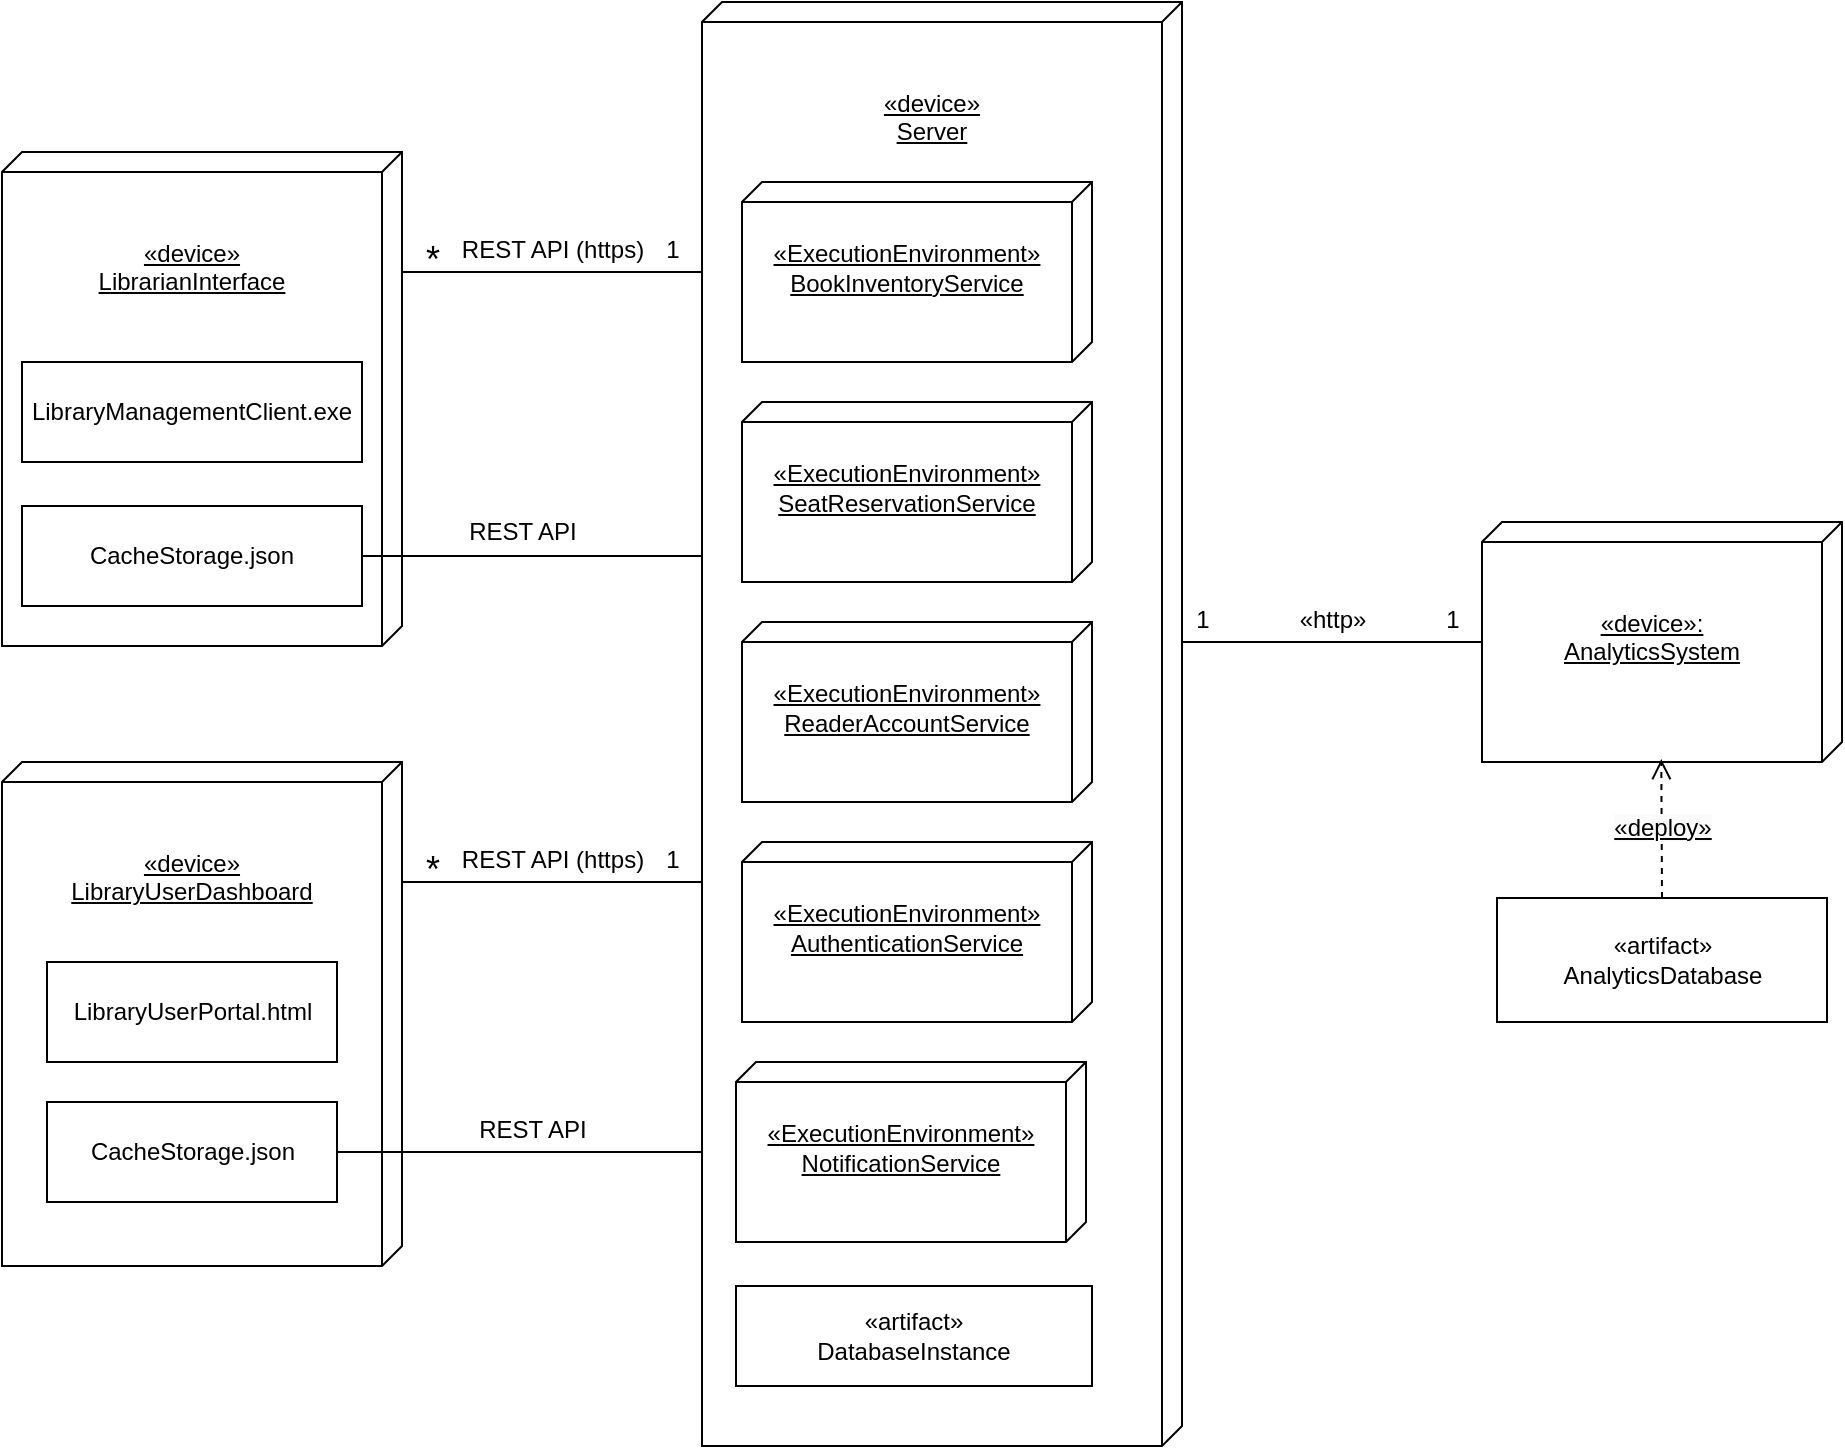<mxfile version="24.7.17" pages="2">
  <diagram name="Deployment" id="pINQiqYsl1FKt31ubT8U">
    <mxGraphModel dx="1327" dy="808" grid="1" gridSize="10" guides="1" tooltips="1" connect="1" arrows="1" fold="1" page="1" pageScale="1" pageWidth="1169" pageHeight="827" math="0" shadow="0">
      <root>
        <mxCell id="0" />
        <mxCell id="1" parent="0" />
        <mxCell id="fn9CwPAERqVmxTf8U_Xu-1" value="&lt;div&gt;&lt;br&gt;&lt;/div&gt;&lt;div&gt;&lt;br&gt;&lt;/div&gt;«device»&lt;div&gt;LibrarianInterface&lt;br&gt;&lt;/div&gt;" style="verticalAlign=top;align=center;spacingTop=8;spacingLeft=2;spacingRight=12;shape=cube;size=10;direction=south;fontStyle=4;html=1;whiteSpace=wrap;" vertex="1" parent="1">
          <mxGeometry x="130" y="133" width="200" height="247" as="geometry" />
        </mxCell>
        <mxCell id="fn9CwPAERqVmxTf8U_Xu-2" value="&lt;div&gt;&lt;br&gt;&lt;/div&gt;&lt;div&gt;&lt;br&gt;&lt;/div&gt;«device»&lt;div&gt;Server&lt;/div&gt;" style="verticalAlign=top;align=center;spacingTop=8;spacingLeft=2;spacingRight=12;shape=cube;size=10;direction=south;fontStyle=4;html=1;whiteSpace=wrap;" vertex="1" parent="1">
          <mxGeometry x="480" y="58" width="240" height="722" as="geometry" />
        </mxCell>
        <mxCell id="fn9CwPAERqVmxTf8U_Xu-3" value="&lt;div&gt;&lt;br&gt;&lt;/div&gt;&lt;div&gt;&lt;span style=&quot;background-color: initial;&quot;&gt;«&lt;/span&gt;&lt;span style=&quot;background-color: initial;&quot;&gt;ExecutionEnvironment&lt;/span&gt;&lt;span style=&quot;background-color: initial;&quot;&gt;»&lt;/span&gt;&lt;br&gt;&lt;/div&gt;&lt;div&gt;BookInventoryService&lt;br&gt;&lt;/div&gt;" style="verticalAlign=top;align=center;spacingTop=8;spacingLeft=2;spacingRight=12;shape=cube;size=10;direction=south;fontStyle=4;html=1;whiteSpace=wrap;" vertex="1" parent="1">
          <mxGeometry x="500" y="148" width="175" height="90" as="geometry" />
        </mxCell>
        <mxCell id="fn9CwPAERqVmxTf8U_Xu-4" value="&lt;div&gt;&lt;br&gt;&lt;/div&gt;&lt;div&gt;&lt;span style=&quot;background-color: initial;&quot;&gt;«&lt;/span&gt;ExecutionEnvironment&lt;span style=&quot;background-color: initial;&quot;&gt;»&lt;/span&gt;&lt;/div&gt;&lt;div&gt;SeatReservationService&lt;br&gt;&lt;/div&gt;" style="verticalAlign=top;align=center;spacingTop=8;spacingLeft=2;spacingRight=12;shape=cube;size=10;direction=south;fontStyle=4;html=1;whiteSpace=wrap;" vertex="1" parent="1">
          <mxGeometry x="500" y="258" width="175" height="90" as="geometry" />
        </mxCell>
        <mxCell id="fn9CwPAERqVmxTf8U_Xu-5" value="&lt;div&gt;&lt;br&gt;&lt;/div&gt;&lt;div&gt;&lt;span style=&quot;background-color: initial;&quot;&gt;«&lt;/span&gt;ExecutionEnvironment&lt;span style=&quot;background-color: initial;&quot;&gt;»&lt;/span&gt;&lt;/div&gt;&lt;div&gt;ReaderAccountService&lt;br&gt;&lt;/div&gt;" style="verticalAlign=top;align=center;spacingTop=8;spacingLeft=2;spacingRight=12;shape=cube;size=10;direction=south;fontStyle=4;html=1;whiteSpace=wrap;" vertex="1" parent="1">
          <mxGeometry x="500" y="368" width="175" height="90" as="geometry" />
        </mxCell>
        <mxCell id="fn9CwPAERqVmxTf8U_Xu-6" value="&lt;div&gt;&lt;br&gt;&lt;/div&gt;&lt;div&gt;&lt;br&gt;&lt;/div&gt;«device»:&lt;div&gt;AnalyticsSystem&lt;br&gt;&lt;/div&gt;" style="verticalAlign=top;align=center;spacingTop=8;spacingLeft=2;spacingRight=12;shape=cube;size=10;direction=south;fontStyle=4;html=1;whiteSpace=wrap;" vertex="1" parent="1">
          <mxGeometry x="870" y="318" width="180" height="120" as="geometry" />
        </mxCell>
        <mxCell id="fn9CwPAERqVmxTf8U_Xu-8" value="" style="line;strokeWidth=1;fillColor=none;align=left;verticalAlign=middle;spacingTop=-1;spacingLeft=3;spacingRight=3;rotatable=0;labelPosition=right;points=[];portConstraint=eastwest;strokeColor=inherit;" vertex="1" parent="1">
          <mxGeometry x="720" y="374" width="150" height="8" as="geometry" />
        </mxCell>
        <mxCell id="fn9CwPAERqVmxTf8U_Xu-9" value="&lt;span style=&quot;text-wrap: wrap;&quot;&gt;«&lt;/span&gt;http&lt;span style=&quot;text-wrap: wrap;&quot;&gt;»&lt;/span&gt;" style="text;html=1;align=center;verticalAlign=middle;resizable=0;points=[];autosize=1;strokeColor=none;fillColor=none;" vertex="1" parent="1">
          <mxGeometry x="765" y="352" width="60" height="30" as="geometry" />
        </mxCell>
        <mxCell id="fn9CwPAERqVmxTf8U_Xu-10" value="" style="line;strokeWidth=1;fillColor=none;align=left;verticalAlign=middle;spacingTop=-1;spacingLeft=3;spacingRight=3;rotatable=0;labelPosition=right;points=[];portConstraint=eastwest;strokeColor=inherit;" vertex="1" parent="1">
          <mxGeometry x="330" y="189" width="150" height="8" as="geometry" />
        </mxCell>
        <mxCell id="fn9CwPAERqVmxTf8U_Xu-11" value="REST API (https)" style="text;html=1;align=center;verticalAlign=middle;resizable=0;points=[];autosize=1;strokeColor=none;fillColor=none;" vertex="1" parent="1">
          <mxGeometry x="350" y="167" width="110" height="30" as="geometry" />
        </mxCell>
        <mxCell id="fn9CwPAERqVmxTf8U_Xu-12" value="&lt;font style=&quot;font-size: 18px;&quot;&gt;*&lt;/font&gt;" style="text;html=1;align=center;verticalAlign=middle;resizable=0;points=[];autosize=1;strokeColor=none;fillColor=none;" vertex="1" parent="1">
          <mxGeometry x="330" y="167" width="30" height="40" as="geometry" />
        </mxCell>
        <mxCell id="fn9CwPAERqVmxTf8U_Xu-13" value="1" style="text;html=1;align=center;verticalAlign=middle;resizable=0;points=[];autosize=1;strokeColor=none;fillColor=none;" vertex="1" parent="1">
          <mxGeometry x="450" y="167" width="30" height="30" as="geometry" />
        </mxCell>
        <mxCell id="fn9CwPAERqVmxTf8U_Xu-14" value="1" style="text;html=1;align=center;verticalAlign=middle;resizable=0;points=[];autosize=1;strokeColor=none;fillColor=none;" vertex="1" parent="1">
          <mxGeometry x="715" y="352" width="30" height="30" as="geometry" />
        </mxCell>
        <mxCell id="fn9CwPAERqVmxTf8U_Xu-15" value="1" style="text;html=1;align=center;verticalAlign=middle;resizable=0;points=[];autosize=1;strokeColor=none;fillColor=none;" vertex="1" parent="1">
          <mxGeometry x="840" y="352" width="30" height="30" as="geometry" />
        </mxCell>
        <mxCell id="fn9CwPAERqVmxTf8U_Xu-16" value="&lt;div&gt;&lt;br&gt;&lt;/div&gt;&lt;div&gt;&lt;br&gt;&lt;/div&gt;«device»&lt;div&gt;LibraryUserDashboard&lt;br&gt;&lt;/div&gt;" style="verticalAlign=top;align=center;spacingTop=8;spacingLeft=2;spacingRight=12;shape=cube;size=10;direction=south;fontStyle=4;html=1;whiteSpace=wrap;" vertex="1" parent="1">
          <mxGeometry x="130" y="438" width="200" height="252" as="geometry" />
        </mxCell>
        <mxCell id="fn9CwPAERqVmxTf8U_Xu-17" value="" style="line;strokeWidth=1;fillColor=none;align=left;verticalAlign=middle;spacingTop=-1;spacingLeft=3;spacingRight=3;rotatable=0;labelPosition=right;points=[];portConstraint=eastwest;strokeColor=inherit;" vertex="1" parent="1">
          <mxGeometry x="330" y="494" width="150" height="8" as="geometry" />
        </mxCell>
        <mxCell id="fn9CwPAERqVmxTf8U_Xu-18" value="REST API (https)" style="text;html=1;align=center;verticalAlign=middle;resizable=0;points=[];autosize=1;strokeColor=none;fillColor=none;" vertex="1" parent="1">
          <mxGeometry x="350" y="472" width="110" height="30" as="geometry" />
        </mxCell>
        <mxCell id="fn9CwPAERqVmxTf8U_Xu-19" value="&lt;font style=&quot;font-size: 18px;&quot;&gt;*&lt;/font&gt;" style="text;html=1;align=center;verticalAlign=middle;resizable=0;points=[];autosize=1;strokeColor=none;fillColor=none;" vertex="1" parent="1">
          <mxGeometry x="330" y="472" width="30" height="40" as="geometry" />
        </mxCell>
        <mxCell id="fn9CwPAERqVmxTf8U_Xu-20" value="1" style="text;html=1;align=center;verticalAlign=middle;resizable=0;points=[];autosize=1;strokeColor=none;fillColor=none;" vertex="1" parent="1">
          <mxGeometry x="450" y="472" width="30" height="30" as="geometry" />
        </mxCell>
        <mxCell id="fn9CwPAERqVmxTf8U_Xu-21" value="&lt;div&gt;&lt;br&gt;&lt;/div&gt;&lt;div&gt;&lt;span style=&quot;background-color: initial;&quot;&gt;«&lt;/span&gt;ExecutionEnvironment&lt;span style=&quot;background-color: initial;&quot;&gt;»&lt;/span&gt;&lt;/div&gt;&lt;div&gt;AuthenticationService&lt;br&gt;&lt;/div&gt;" style="verticalAlign=top;align=center;spacingTop=8;spacingLeft=2;spacingRight=12;shape=cube;size=10;direction=south;fontStyle=4;html=1;whiteSpace=wrap;" vertex="1" parent="1">
          <mxGeometry x="500" y="478" width="175" height="90" as="geometry" />
        </mxCell>
        <mxCell id="fn9CwPAERqVmxTf8U_Xu-22" value="&lt;div&gt;&lt;br&gt;&lt;/div&gt;&lt;div&gt;&lt;span style=&quot;background-color: initial;&quot;&gt;«&lt;/span&gt;ExecutionEnvironment&lt;span style=&quot;background-color: initial;&quot;&gt;»&lt;/span&gt;&lt;/div&gt;&lt;div&gt;NotificationService&lt;br&gt;&lt;/div&gt;" style="verticalAlign=top;align=center;spacingTop=8;spacingLeft=2;spacingRight=12;shape=cube;size=10;direction=south;fontStyle=4;html=1;whiteSpace=wrap;" vertex="1" parent="1">
          <mxGeometry x="497" y="588" width="175" height="90" as="geometry" />
        </mxCell>
        <mxCell id="fn9CwPAERqVmxTf8U_Xu-23" value="LibraryUserPortal.html" style="html=1;whiteSpace=wrap;" vertex="1" parent="1">
          <mxGeometry x="152.5" y="538" width="145" height="50" as="geometry" />
        </mxCell>
        <mxCell id="fn9CwPAERqVmxTf8U_Xu-24" value="LibraryManagementClient.exe" style="html=1;whiteSpace=wrap;" vertex="1" parent="1">
          <mxGeometry x="140" y="238" width="170" height="50" as="geometry" />
        </mxCell>
        <mxCell id="fn9CwPAERqVmxTf8U_Xu-25" value="«artifact»&lt;div&gt;DatabaseInstance&lt;/div&gt;" style="html=1;whiteSpace=wrap;" vertex="1" parent="1">
          <mxGeometry x="497" y="700" width="178" height="50" as="geometry" />
        </mxCell>
        <mxCell id="fn9CwPAERqVmxTf8U_Xu-26" value="&lt;div style=&quot;&quot;&gt;&lt;span style=&quot;background-color: initial;&quot;&gt;CacheStorage&lt;/span&gt;&lt;span style=&quot;background-color: initial;&quot;&gt;.json&lt;/span&gt;&lt;br&gt;&lt;/div&gt;" style="html=1;whiteSpace=wrap;" vertex="1" parent="1">
          <mxGeometry x="152.5" y="608" width="145" height="50" as="geometry" />
        </mxCell>
        <mxCell id="fn9CwPAERqVmxTf8U_Xu-27" value="&lt;div style=&quot;text-align: start;&quot;&gt;&lt;span style=&quot;background-color: initial; text-align: center;&quot;&gt;CacheStorage&lt;/span&gt;&lt;span style=&quot;background-color: initial;&quot;&gt;.json&lt;/span&gt;&lt;/div&gt;" style="html=1;whiteSpace=wrap;" vertex="1" parent="1">
          <mxGeometry x="140" y="310" width="170" height="50" as="geometry" />
        </mxCell>
        <mxCell id="fn9CwPAERqVmxTf8U_Xu-28" value="" style="line;strokeWidth=1;fillColor=none;align=left;verticalAlign=middle;spacingTop=-1;spacingLeft=3;spacingRight=3;rotatable=0;labelPosition=right;points=[];portConstraint=eastwest;strokeColor=inherit;" vertex="1" parent="1">
          <mxGeometry x="297.5" y="629" width="182.5" height="8" as="geometry" />
        </mxCell>
        <mxCell id="fn9CwPAERqVmxTf8U_Xu-29" value="" style="line;strokeWidth=1;fillColor=none;align=left;verticalAlign=middle;spacingTop=-1;spacingLeft=3;spacingRight=3;rotatable=0;labelPosition=right;points=[];portConstraint=eastwest;strokeColor=inherit;" vertex="1" parent="1">
          <mxGeometry x="310" y="331" width="170" height="8" as="geometry" />
        </mxCell>
        <mxCell id="fn9CwPAERqVmxTf8U_Xu-30" value="REST API" style="text;html=1;align=center;verticalAlign=middle;resizable=0;points=[];autosize=1;strokeColor=none;fillColor=none;" vertex="1" parent="1">
          <mxGeometry x="350" y="308" width="80" height="30" as="geometry" />
        </mxCell>
        <mxCell id="fn9CwPAERqVmxTf8U_Xu-31" value="REST API" style="text;html=1;align=center;verticalAlign=middle;resizable=0;points=[];autosize=1;strokeColor=none;fillColor=none;" vertex="1" parent="1">
          <mxGeometry x="355" y="607" width="80" height="30" as="geometry" />
        </mxCell>
        <mxCell id="fn9CwPAERqVmxTf8U_Xu-32" value="&lt;div style=&quot;&quot;&gt;«artifact»&lt;br&gt;&lt;/div&gt;&lt;div style=&quot;&quot;&gt;AnalyticsDatabase&lt;br&gt;&lt;/div&gt;" style="html=1;whiteSpace=wrap;" vertex="1" parent="1">
          <mxGeometry x="877.5" y="506" width="165" height="62" as="geometry" />
        </mxCell>
        <mxCell id="fn9CwPAERqVmxTf8U_Xu-33" value="&lt;span style=&quot;font-size: 12px; text-wrap: wrap; background-color: rgb(251, 251, 251); text-decoration-line: underline;&quot;&gt;«deploy»&lt;/span&gt;" style="html=1;verticalAlign=bottom;endArrow=open;dashed=1;endSize=8;curved=0;rounded=0;exitX=0.5;exitY=0;exitDx=0;exitDy=0;entryX=0.988;entryY=0.502;entryDx=0;entryDy=0;entryPerimeter=0;" edge="1" parent="1" source="fn9CwPAERqVmxTf8U_Xu-32" target="fn9CwPAERqVmxTf8U_Xu-6">
          <mxGeometry x="-0.251" relative="1" as="geometry">
            <mxPoint x="890" y="450" as="sourcePoint" />
            <mxPoint x="810" y="450" as="targetPoint" />
            <mxPoint as="offset" />
          </mxGeometry>
        </mxCell>
      </root>
    </mxGraphModel>
  </diagram>
  <diagram id="V5Ml0XW5WaBlX_dH4evW" name="Component">
    <mxGraphModel dx="1137" dy="692" grid="1" gridSize="10" guides="1" tooltips="1" connect="1" arrows="1" fold="1" page="1" pageScale="1" pageWidth="1169" pageHeight="827" math="0" shadow="0">
      <root>
        <mxCell id="0" />
        <mxCell id="1" parent="0" />
        <mxCell id="en2-nNBvhGY65yUKxZ8V-1" value="&lt;p style=&quot;margin:0px;margin-top:6px;text-align:center;&quot;&gt;&lt;b&gt;Component&lt;/b&gt;&lt;/p&gt;&lt;p style=&quot;margin:0px;margin-top:6px;text-align:center;&quot;&gt;&lt;b&gt;BookReservation&lt;/b&gt;&lt;/p&gt;&lt;hr size=&quot;1&quot; style=&quot;border-style:solid;&quot;&gt;&lt;p style=&quot;margin:0px;margin-left:8px;&quot;&gt;&lt;br&gt;&lt;/p&gt;" style="align=left;overflow=fill;html=1;dropTarget=0;whiteSpace=wrap;" vertex="1" parent="1">
          <mxGeometry x="160" y="120" width="850" height="580" as="geometry" />
        </mxCell>
        <mxCell id="en2-nNBvhGY65yUKxZ8V-2" value="" style="shape=component;jettyWidth=8;jettyHeight=4;" vertex="1" parent="en2-nNBvhGY65yUKxZ8V-1">
          <mxGeometry x="1" width="20" height="20" relative="1" as="geometry">
            <mxPoint x="-24" y="4" as="offset" />
          </mxGeometry>
        </mxCell>
        <mxCell id="en2-nNBvhGY65yUKxZ8V-3" value="«component»&lt;br&gt;ReservationManagement" style="html=1;dropTarget=0;whiteSpace=wrap;" vertex="1" parent="1">
          <mxGeometry x="230" y="260" width="180" height="90" as="geometry" />
        </mxCell>
        <mxCell id="en2-nNBvhGY65yUKxZ8V-4" value="" style="shape=module;jettyWidth=8;jettyHeight=4;" vertex="1" parent="en2-nNBvhGY65yUKxZ8V-3">
          <mxGeometry x="1" width="20" height="20" relative="1" as="geometry">
            <mxPoint x="-27" y="7" as="offset" />
          </mxGeometry>
        </mxCell>
        <mxCell id="en2-nNBvhGY65yUKxZ8V-5" value="«component»&lt;br&gt;UserManagement" style="html=1;dropTarget=0;whiteSpace=wrap;" vertex="1" parent="1">
          <mxGeometry x="230" y="470" width="180" height="90" as="geometry" />
        </mxCell>
        <mxCell id="en2-nNBvhGY65yUKxZ8V-6" value="" style="shape=module;jettyWidth=8;jettyHeight=4;" vertex="1" parent="en2-nNBvhGY65yUKxZ8V-5">
          <mxGeometry x="1" width="20" height="20" relative="1" as="geometry">
            <mxPoint x="-27" y="7" as="offset" />
          </mxGeometry>
        </mxCell>
        <mxCell id="en2-nNBvhGY65yUKxZ8V-7" value="«component»&lt;br&gt;&lt;span style=&quot;color: rgba(0, 0, 0, 0); font-family: monospace; font-size: 0px; text-align: start; text-wrap: nowrap;&quot;&gt;%3CmxGraphModel%3E%3Croot%3E%3CmxCell%20id%3D%220%22%2F%3E%3CmxCell%20id%3D%221%22%20parent%3D%220%22%2F%3E%3CmxCell%20id%3D%222%22%20value%3D%22%C2%ABcomponent%C2%BB%26lt%3Bbr%26gt%3BReservationManagement%22%20style%3D%22html%3D1%3BdropTarget%3D0%3BwhiteSpace%3Dwrap%3B%22%20vertex%3D%221%22%20parent%3D%221%22%3E%3CmxGeometry%20x%3D%22230%22%20y%3D%22260%22%20width%3D%22180%22%20height%3D%2290%22%20as%3D%22geometry%22%2F%3E%3C%2FmxCell%3E%3CmxCell%20id%3D%223%22%20value%3D%22%22%20style%3D%22shape%3Dmodule%3BjettyWidth%3D8%3BjettyHeight%3D4%3B%22%20vertex%3D%221%22%20parent%3D%222%22%3E%3CmxGeometry%20x%3D%221%22%20width%3D%2220%22%20height%3D%2220%22%20relative%3D%221%22%20as%3D%22geometry%22%3E%3CmxPoint%20x%3D%22-27%22%20y%3D%227%22%20as%3D%22offset%22%2F%3E%3C%2FmxGeometry%3E%3C%2FmxCell%3E%3C%2Froot%3E%3C%2FmxGraphModel%3E&lt;/span&gt;Catalog" style="html=1;dropTarget=0;whiteSpace=wrap;" vertex="1" parent="1">
          <mxGeometry x="510" y="260" width="180" height="90" as="geometry" />
        </mxCell>
        <mxCell id="en2-nNBvhGY65yUKxZ8V-8" value="" style="shape=module;jettyWidth=8;jettyHeight=4;" vertex="1" parent="en2-nNBvhGY65yUKxZ8V-7">
          <mxGeometry x="1" width="20" height="20" relative="1" as="geometry">
            <mxPoint x="-27" y="7" as="offset" />
          </mxGeometry>
        </mxCell>
        <mxCell id="en2-nNBvhGY65yUKxZ8V-9" value="«component»&lt;br&gt;&lt;span style=&quot;color: rgba(0, 0, 0, 0); font-family: monospace; font-size: 0px; text-align: start; text-wrap: nowrap;&quot;&gt;%3CmxGraphModel%3E%3Croot%3E%3CmxCell%20id%3D%220%22%2F%3E%3CmxCell%20id%3D%221%22%20parent%3D%220%22%2F%3E%3CmxCell%20id%3D%222%22%20value%3D%22%C2%ABcomponent%C2%BB%26lt%3Bbr%26gt%3BReservationManagement%22%20style%3D%22html%3D1%3BdropTarget%3D0%3BwhiteSpace%3Dwrap%3B%22%20vertex%3D%221%22%20parent%3D%221%22%3E%3CmxGeometry%20x%3D%22230%22%20y%3D%22260%22%20width%3D%22180%22%20height%3D%2290%22%20as%3D%22geometry%22%2F%3E%3C%2FmxCell%3E%3CmxCell%20id%3D%223%22%20value%3D%22%22%20style%3D%22shape%3Dmodule%3BjettyWidth%3D8%3BjettyHeight%3D4%3B%22%20vertex%3D%221%22%20parent%3D%222%22%3E%3CmxGeometry%20x%3D%221%22%20width%3D%2220%22%20height%3D%2220%22%20relative%3D%221%22%20as%3D%22geometry%22%3E%3CmxPoint%20x%3D%22-27%22%20y%3D%227%22%20as%3D%22offset%22%2F%3E%3C%2FmxGeometry%3E%3C%2FmxCell%3E%3C%2Froot%3E%3C%2FmxGraphModel%&lt;/span&gt;NotificationService" style="html=1;dropTarget=0;whiteSpace=wrap;" vertex="1" parent="1">
          <mxGeometry x="780" y="260" width="180" height="90" as="geometry" />
        </mxCell>
        <mxCell id="en2-nNBvhGY65yUKxZ8V-10" value="" style="shape=module;jettyWidth=8;jettyHeight=4;" vertex="1" parent="en2-nNBvhGY65yUKxZ8V-9">
          <mxGeometry x="1" width="20" height="20" relative="1" as="geometry">
            <mxPoint x="-27" y="7" as="offset" />
          </mxGeometry>
        </mxCell>
        <mxCell id="en2-nNBvhGY65yUKxZ8V-11" value="«component»&lt;br&gt;&lt;span style=&quot;color: rgba(0, 0, 0, 0); font-family: monospace; font-size: 0px; text-align: start; text-wrap: nowrap;&quot;&gt;%3CmxGraphModel%3E%3Croot%3E%3CmxCell%20id%3D%220%22%2F%3E%3CmxCell%20id%3D%221%22%20parent%3D%220%22%2F%3E%3CmxCell%20id%3D%222%22%20value%3D%22%C2%ABcomponent%C2%BB%26lt%3Bbr%26gt%3BReservationManagement%22%20style%3D%22html%3D1%3BdropTarget%3D0%3BwhiteSpace%3Dwrap%3B%22%20vertex%3D%221%22%20parent%3D%221%22%3E%3CmxGeometry%20x%3D%22230%22%20y%3D%22260%22%20width%3D%22180%22%20height%3D%2290%22%20as%3D%22geometry%22%2F%3E%3C%2FmxCell%3E%3CmxCell%20id%3D%223%22%20value%3D%22%22%20style%3D%22shape%3Dmodule%3BjettyWidth%3D8%3BjettyHeight%3D4%3B%22%20vertex%3D%221%22%20parent%3D%222%22%3E%3CmxGeometry%20x%3D%221%22%20width%3D%2220%22%20height%3D%2220%22%20relative%3D%221%22%20as%3D%22geometry%22%3E%3CmxPoint%20x%3D%22-27%22%20y%3D%227%22%20as%3D%22offset%22%2F%3E%3C%2FmxGeometry%3E%3C%2FmxCell%3E%3C%2Froot%3E%3C%2FmxGraphModel%&lt;/span&gt;DatabaseAccess" style="html=1;dropTarget=0;whiteSpace=wrap;" vertex="1" parent="1">
          <mxGeometry x="510" y="470" width="180" height="90" as="geometry" />
        </mxCell>
        <mxCell id="en2-nNBvhGY65yUKxZ8V-12" value="" style="shape=module;jettyWidth=8;jettyHeight=4;" vertex="1" parent="en2-nNBvhGY65yUKxZ8V-11">
          <mxGeometry x="1" width="20" height="20" relative="1" as="geometry">
            <mxPoint x="-27" y="7" as="offset" />
          </mxGeometry>
        </mxCell>
        <mxCell id="en2-nNBvhGY65yUKxZ8V-13" value="«component»&lt;br&gt;&lt;span style=&quot;color: rgba(0, 0, 0, 0); font-family: monospace; font-size: 0px; text-align: start; text-wrap: nowrap;&quot;&gt;%3CmxGraphModel%3E%3Croot%3E%3CmxCell%20id%3D%220%22%2F%3E%3CmxCell%20id%3D%221%22%20parent%3D%220%22%2F%3E%3CmxCell%20id%3D%222%22%20value%3D%22%C2%ABcomponent%C2%BB%26lt%3Bbr%26gt%3BReservationManagement%22%20style%3D%22html%3D1%3BdropTarget%3D0%3BwhiteSpace%3Dwrap%3B%22%20vertex%3D%221%22%20parent%3D%221%22%3E%3CmxGeometry%20x%3D%22230%22%20y%3D%22260%22%20width%3D%22180%22%20height%3D%2290%22%20as%3D%22geometry%22%2F%3E%3C%2FmxCell%3E%3CmxCell%20id%3D%223%22%20value%3D%22%22%20style%3D%22shape%3Dmodule%3BjettyWidth%3D8%3BjettyHeight%3D4%3B%22%20vertex%3D%221%22%20parent%3D%222%22%3E%3CmxGeometry%20x%3D%221%22%20width%3D%2220%22%20height%3D%2220%22%20relative%3D%221%22%20as%3D%22geometry%22%3E%3CmxPoint%20x%3D%22-27%22%20y%3D%227%22%20as%3D%22offset%22%2F%3E%3C%2FmxGeometry%3E%3C%2FmxCell%3E%3C%2Froot%3E%3C%2FmxGraphModel%&lt;/span&gt;AnalyticsService" style="html=1;dropTarget=0;whiteSpace=wrap;" vertex="1" parent="1">
          <mxGeometry x="780" y="470" width="180" height="90" as="geometry" />
        </mxCell>
        <mxCell id="en2-nNBvhGY65yUKxZ8V-14" value="" style="shape=module;jettyWidth=8;jettyHeight=4;" vertex="1" parent="en2-nNBvhGY65yUKxZ8V-13">
          <mxGeometry x="1" width="20" height="20" relative="1" as="geometry">
            <mxPoint x="-27" y="7" as="offset" />
          </mxGeometry>
        </mxCell>
        <mxCell id="en2-nNBvhGY65yUKxZ8V-17" value="" style="ellipse;whiteSpace=wrap;html=1;align=center;aspect=fixed;fillColor=none;strokeColor=none;resizable=0;perimeter=centerPerimeter;rotatable=0;allowArrows=0;points=[];outlineConnect=1;" vertex="1" parent="1">
          <mxGeometry x="575" y="410" width="10" height="10" as="geometry" />
        </mxCell>
        <mxCell id="en2-nNBvhGY65yUKxZ8V-20" value="" style="rounded=0;whiteSpace=wrap;html=1;" vertex="1" parent="1">
          <mxGeometry x="150" y="290" width="20" height="20" as="geometry" />
        </mxCell>
        <mxCell id="en2-nNBvhGY65yUKxZ8V-21" value="" style="rounded=0;whiteSpace=wrap;html=1;" vertex="1" parent="1">
          <mxGeometry x="220" y="290" width="20" height="20" as="geometry" />
        </mxCell>
        <mxCell id="en2-nNBvhGY65yUKxZ8V-24" value="" style="ellipse;whiteSpace=wrap;html=1;align=center;aspect=fixed;fillColor=none;strokeColor=none;resizable=0;perimeter=centerPerimeter;rotatable=0;allowArrows=0;points=[];outlineConnect=1;" vertex="1" parent="1">
          <mxGeometry x="285" y="340" width="10" height="10" as="geometry" />
        </mxCell>
        <mxCell id="en2-nNBvhGY65yUKxZ8V-25" value="ICatalog" style="text;html=1;align=center;verticalAlign=middle;resizable=0;points=[];autosize=1;strokeColor=none;fillColor=none;" vertex="1" parent="1">
          <mxGeometry x="50" y="285" width="70" height="30" as="geometry" />
        </mxCell>
        <mxCell id="en2-nNBvhGY65yUKxZ8V-26" value="" style="line;strokeWidth=1;fillColor=none;align=left;verticalAlign=middle;spacingTop=-1;spacingLeft=3;spacingRight=3;rotatable=0;labelPosition=right;points=[];portConstraint=eastwest;strokeColor=inherit;" vertex="1" parent="1">
          <mxGeometry x="170" y="296" width="50" height="8" as="geometry" />
        </mxCell>
        <mxCell id="en2-nNBvhGY65yUKxZ8V-27" value="" style="rounded=0;orthogonalLoop=1;jettySize=auto;html=1;endArrow=halfCircle;endFill=0;endSize=6;strokeWidth=1;sketch=0;" edge="1" target="en2-nNBvhGY65yUKxZ8V-25" parent="1">
          <mxGeometry relative="1" as="geometry">
            <mxPoint x="150" y="300" as="sourcePoint" />
            <mxPoint x="130" y="300" as="targetPoint" />
          </mxGeometry>
        </mxCell>
        <mxCell id="en2-nNBvhGY65yUKxZ8V-28" value="" style="rounded=0;orthogonalLoop=1;jettySize=auto;html=1;endArrow=oval;endFill=0;sketch=0;sourcePerimeterSpacing=0;targetPerimeterSpacing=0;endSize=10;exitX=0.25;exitY=0;exitDx=0;exitDy=0;entryX=1.014;entryY=0.647;entryDx=0;entryDy=0;entryPerimeter=0;" edge="1" target="en2-nNBvhGY65yUKxZ8V-35" parent="1" source="en2-nNBvhGY65yUKxZ8V-7">
          <mxGeometry relative="1" as="geometry">
            <mxPoint x="210" y="325" as="sourcePoint" />
            <mxPoint x="120" y="240" as="targetPoint" />
            <Array as="points">
              <mxPoint x="555" y="240" />
            </Array>
          </mxGeometry>
        </mxCell>
        <mxCell id="en2-nNBvhGY65yUKxZ8V-29" value="" style="ellipse;whiteSpace=wrap;html=1;align=center;aspect=fixed;fillColor=none;strokeColor=none;resizable=0;perimeter=centerPerimeter;rotatable=0;allowArrows=0;points=[];outlineConnect=1;" vertex="1" parent="1">
          <mxGeometry x="120" y="330" width="10" height="10" as="geometry" />
        </mxCell>
        <mxCell id="en2-nNBvhGY65yUKxZ8V-35" value="ICatalog" style="text;html=1;align=center;verticalAlign=middle;resizable=0;points=[];autosize=1;strokeColor=none;fillColor=none;" vertex="1" parent="1">
          <mxGeometry x="50" y="220" width="70" height="30" as="geometry" />
        </mxCell>
        <mxCell id="en2-nNBvhGY65yUKxZ8V-36" value="" style="rounded=0;whiteSpace=wrap;html=1;" vertex="1" parent="1">
          <mxGeometry x="150" y="230" width="20" height="20" as="geometry" />
        </mxCell>
        <mxCell id="en2-nNBvhGY65yUKxZ8V-38" value="" style="rounded=0;whiteSpace=wrap;html=1;" vertex="1" parent="1">
          <mxGeometry x="545" y="250" width="20" height="20" as="geometry" />
        </mxCell>
        <mxCell id="en2-nNBvhGY65yUKxZ8V-41" value="" style="rounded=0;orthogonalLoop=1;jettySize=auto;html=1;endArrow=oval;endFill=0;sketch=0;sourcePerimeterSpacing=0;targetPerimeterSpacing=0;endSize=10;exitX=0.25;exitY=1;exitDx=0;exitDy=0;entryX=0.435;entryY=0.466;entryDx=0;entryDy=0;entryPerimeter=0;" edge="1" parent="1" source="en2-nNBvhGY65yUKxZ8V-9" target="en2-nNBvhGY65yUKxZ8V-1">
          <mxGeometry relative="1" as="geometry">
            <mxPoint x="970" y="320" as="sourcePoint" />
            <mxPoint x="1050" y="320" as="targetPoint" />
            <Array as="points">
              <mxPoint x="825" y="390" />
            </Array>
          </mxGeometry>
        </mxCell>
        <mxCell id="en2-nNBvhGY65yUKxZ8V-45" value="INotification" style="text;html=1;align=center;verticalAlign=middle;resizable=0;points=[];autosize=1;strokeColor=none;fillColor=none;" vertex="1" parent="1">
          <mxGeometry x="485" y="360" width="90" height="30" as="geometry" />
        </mxCell>
        <mxCell id="en2-nNBvhGY65yUKxZ8V-46" value="" style="rounded=0;orthogonalLoop=1;jettySize=auto;html=1;endArrow=halfCircle;endFill=0;endSize=6;strokeWidth=1;sketch=0;exitX=0.5;exitY=1;exitDx=0;exitDy=0;" edge="1" parent="1" source="en2-nNBvhGY65yUKxZ8V-3">
          <mxGeometry relative="1" as="geometry">
            <mxPoint x="450" y="425" as="sourcePoint" />
            <mxPoint x="320" y="410" as="targetPoint" />
          </mxGeometry>
        </mxCell>
        <mxCell id="en2-nNBvhGY65yUKxZ8V-47" value="" style="rounded=0;orthogonalLoop=1;jettySize=auto;html=1;endArrow=oval;endFill=0;sketch=0;sourcePerimeterSpacing=0;targetPerimeterSpacing=0;endSize=10;exitX=0.5;exitY=0;exitDx=0;exitDy=0;entryX=0.188;entryY=0.5;entryDx=0;entryDy=0;entryPerimeter=0;" edge="1" target="en2-nNBvhGY65yUKxZ8V-1" parent="1" source="en2-nNBvhGY65yUKxZ8V-5">
          <mxGeometry relative="1" as="geometry">
            <mxPoint x="410" y="425" as="sourcePoint" />
          </mxGeometry>
        </mxCell>
        <mxCell id="en2-nNBvhGY65yUKxZ8V-48" value="" style="ellipse;whiteSpace=wrap;html=1;align=center;aspect=fixed;fillColor=none;strokeColor=none;resizable=0;perimeter=centerPerimeter;rotatable=0;allowArrows=0;points=[];outlineConnect=1;" vertex="1" parent="1">
          <mxGeometry x="425" y="420" width="10" height="10" as="geometry" />
        </mxCell>
        <mxCell id="en2-nNBvhGY65yUKxZ8V-49" value="IUser" style="text;html=1;align=center;verticalAlign=middle;resizable=0;points=[];autosize=1;strokeColor=none;fillColor=none;" vertex="1" parent="1">
          <mxGeometry x="320" y="395" width="50" height="30" as="geometry" />
        </mxCell>
        <mxCell id="en2-nNBvhGY65yUKxZ8V-50" value="" style="rounded=0;orthogonalLoop=1;jettySize=auto;html=1;endArrow=halfCircle;endFill=0;endSize=6;strokeWidth=1;sketch=0;exitX=0.5;exitY=1;exitDx=0;exitDy=0;" edge="1" parent="1">
          <mxGeometry relative="1" as="geometry">
            <mxPoint x="380" y="350" as="sourcePoint" />
            <mxPoint x="530" y="390" as="targetPoint" />
            <Array as="points">
              <mxPoint x="380" y="390" />
            </Array>
          </mxGeometry>
        </mxCell>
        <mxCell id="en2-nNBvhGY65yUKxZ8V-51" value="" style="rounded=0;orthogonalLoop=1;jettySize=auto;html=1;endArrow=halfCircle;endFill=0;endSize=6;strokeWidth=1;sketch=0;exitX=0.998;exitY=0.706;exitDx=0;exitDy=0;exitPerimeter=0;" edge="1" parent="1" source="en2-nNBvhGY65yUKxZ8V-3">
          <mxGeometry relative="1" as="geometry">
            <mxPoint x="630" y="415" as="sourcePoint" />
            <mxPoint x="460" y="410" as="targetPoint" />
          </mxGeometry>
        </mxCell>
        <mxCell id="en2-nNBvhGY65yUKxZ8V-52" value="" style="rounded=0;orthogonalLoop=1;jettySize=auto;html=1;endArrow=oval;endFill=0;sketch=0;sourcePerimeterSpacing=0;targetPerimeterSpacing=0;endSize=10;exitX=0;exitY=0.25;exitDx=0;exitDy=0;" edge="1" parent="1" source="en2-nNBvhGY65yUKxZ8V-11">
          <mxGeometry relative="1" as="geometry">
            <mxPoint x="590" y="415" as="sourcePoint" />
            <mxPoint x="460" y="410" as="targetPoint" />
          </mxGeometry>
        </mxCell>
        <mxCell id="en2-nNBvhGY65yUKxZ8V-53" value="" style="ellipse;whiteSpace=wrap;html=1;align=center;aspect=fixed;fillColor=none;strokeColor=none;resizable=0;perimeter=centerPerimeter;rotatable=0;allowArrows=0;points=[];outlineConnect=1;" vertex="1" parent="1">
          <mxGeometry x="605" y="410" width="10" height="10" as="geometry" />
        </mxCell>
        <mxCell id="en2-nNBvhGY65yUKxZ8V-54" value="IReservationDataAccess" style="text;html=1;align=center;verticalAlign=middle;resizable=0;points=[];autosize=1;strokeColor=none;fillColor=none;" vertex="1" parent="1">
          <mxGeometry x="410" y="414" width="150" height="30" as="geometry" />
        </mxCell>
        <mxCell id="en2-nNBvhGY65yUKxZ8V-55" value="" style="rounded=0;orthogonalLoop=1;jettySize=auto;html=1;endArrow=halfCircle;endFill=0;endSize=6;strokeWidth=1;sketch=0;exitX=0.5;exitY=1;exitDx=0;exitDy=0;" edge="1" parent="1" source="en2-nNBvhGY65yUKxZ8V-7">
          <mxGeometry relative="1" as="geometry">
            <mxPoint x="630" y="455" as="sourcePoint" />
            <mxPoint x="600" y="420" as="targetPoint" />
          </mxGeometry>
        </mxCell>
        <mxCell id="en2-nNBvhGY65yUKxZ8V-56" value="" style="rounded=0;orthogonalLoop=1;jettySize=auto;html=1;endArrow=oval;endFill=0;sketch=0;sourcePerimeterSpacing=0;targetPerimeterSpacing=0;endSize=10;exitX=0.5;exitY=0;exitDx=0;exitDy=0;" edge="1" parent="1" source="en2-nNBvhGY65yUKxZ8V-11">
          <mxGeometry relative="1" as="geometry">
            <mxPoint x="590" y="455" as="sourcePoint" />
            <mxPoint x="600" y="420" as="targetPoint" />
          </mxGeometry>
        </mxCell>
        <mxCell id="en2-nNBvhGY65yUKxZ8V-57" value="" style="ellipse;whiteSpace=wrap;html=1;align=center;aspect=fixed;fillColor=none;strokeColor=none;resizable=0;perimeter=centerPerimeter;rotatable=0;allowArrows=0;points=[];outlineConnect=1;" vertex="1" parent="1">
          <mxGeometry x="605" y="450" width="10" height="10" as="geometry" />
        </mxCell>
        <mxCell id="en2-nNBvhGY65yUKxZ8V-58" value="IBookDataAccess" style="text;html=1;align=center;verticalAlign=middle;resizable=0;points=[];autosize=1;strokeColor=none;fillColor=none;" vertex="1" parent="1">
          <mxGeometry x="595" y="410" width="120" height="30" as="geometry" />
        </mxCell>
        <mxCell id="en2-nNBvhGY65yUKxZ8V-59" value="" style="rounded=0;orthogonalLoop=1;jettySize=auto;html=1;endArrow=halfCircle;endFill=0;endSize=6;strokeWidth=1;sketch=0;exitX=0;exitY=0.5;exitDx=0;exitDy=0;" edge="1" parent="1" source="en2-nNBvhGY65yUKxZ8V-13">
          <mxGeometry relative="1" as="geometry">
            <mxPoint x="730" y="455" as="sourcePoint" />
            <mxPoint x="730" y="515" as="targetPoint" />
          </mxGeometry>
        </mxCell>
        <mxCell id="en2-nNBvhGY65yUKxZ8V-60" value="" style="rounded=0;orthogonalLoop=1;jettySize=auto;html=1;endArrow=oval;endFill=0;sketch=0;sourcePerimeterSpacing=0;targetPerimeterSpacing=0;endSize=10;exitX=1;exitY=0.5;exitDx=0;exitDy=0;" edge="1" parent="1" source="en2-nNBvhGY65yUKxZ8V-11">
          <mxGeometry relative="1" as="geometry">
            <mxPoint x="690" y="455" as="sourcePoint" />
            <mxPoint x="730" y="515" as="targetPoint" />
          </mxGeometry>
        </mxCell>
        <mxCell id="en2-nNBvhGY65yUKxZ8V-61" value="" style="ellipse;whiteSpace=wrap;html=1;align=center;aspect=fixed;fillColor=none;strokeColor=none;resizable=0;perimeter=centerPerimeter;rotatable=0;allowArrows=0;points=[];outlineConnect=1;" vertex="1" parent="1">
          <mxGeometry x="705" y="450" width="10" height="10" as="geometry" />
        </mxCell>
        <mxCell id="en2-nNBvhGY65yUKxZ8V-62" value="IDataAnalytics" style="text;html=1;align=center;verticalAlign=middle;resizable=0;points=[];autosize=1;strokeColor=none;fillColor=none;" vertex="1" parent="1">
          <mxGeometry x="685" y="480" width="100" height="30" as="geometry" />
        </mxCell>
        <mxCell id="en2-nNBvhGY65yUKxZ8V-63" value="" style="rounded=0;orthogonalLoop=1;jettySize=auto;html=1;endArrow=halfCircle;endFill=0;endSize=6;strokeWidth=1;sketch=0;exitX=0.25;exitY=1;exitDx=0;exitDy=0;" edge="1" parent="1" source="en2-nNBvhGY65yUKxZ8V-13">
          <mxGeometry relative="1" as="geometry">
            <mxPoint x="640" y="505" as="sourcePoint" />
            <mxPoint x="600" y="590" as="targetPoint" />
            <Array as="points">
              <mxPoint x="825" y="590" />
            </Array>
          </mxGeometry>
        </mxCell>
        <mxCell id="en2-nNBvhGY65yUKxZ8V-64" value="" style="rounded=0;orthogonalLoop=1;jettySize=auto;html=1;endArrow=oval;endFill=0;sketch=0;sourcePerimeterSpacing=0;targetPerimeterSpacing=0;endSize=10;exitX=0.75;exitY=1;exitDx=0;exitDy=0;" edge="1" parent="1" source="en2-nNBvhGY65yUKxZ8V-5">
          <mxGeometry relative="1" as="geometry">
            <mxPoint x="600" y="505" as="sourcePoint" />
            <mxPoint x="600" y="590" as="targetPoint" />
            <Array as="points">
              <mxPoint x="365" y="590" />
            </Array>
          </mxGeometry>
        </mxCell>
        <mxCell id="en2-nNBvhGY65yUKxZ8V-65" value="" style="ellipse;whiteSpace=wrap;html=1;align=center;aspect=fixed;fillColor=none;strokeColor=none;resizable=0;perimeter=centerPerimeter;rotatable=0;allowArrows=0;points=[];outlineConnect=1;" vertex="1" parent="1">
          <mxGeometry x="615" y="500" width="10" height="10" as="geometry" />
        </mxCell>
        <mxCell id="en2-nNBvhGY65yUKxZ8V-66" value="IReservationAnalytics" style="text;html=1;align=center;verticalAlign=middle;resizable=0;points=[];autosize=1;strokeColor=none;fillColor=none;" vertex="1" parent="1">
          <mxGeometry x="530" y="600" width="140" height="30" as="geometry" />
        </mxCell>
      </root>
    </mxGraphModel>
  </diagram>
</mxfile>
